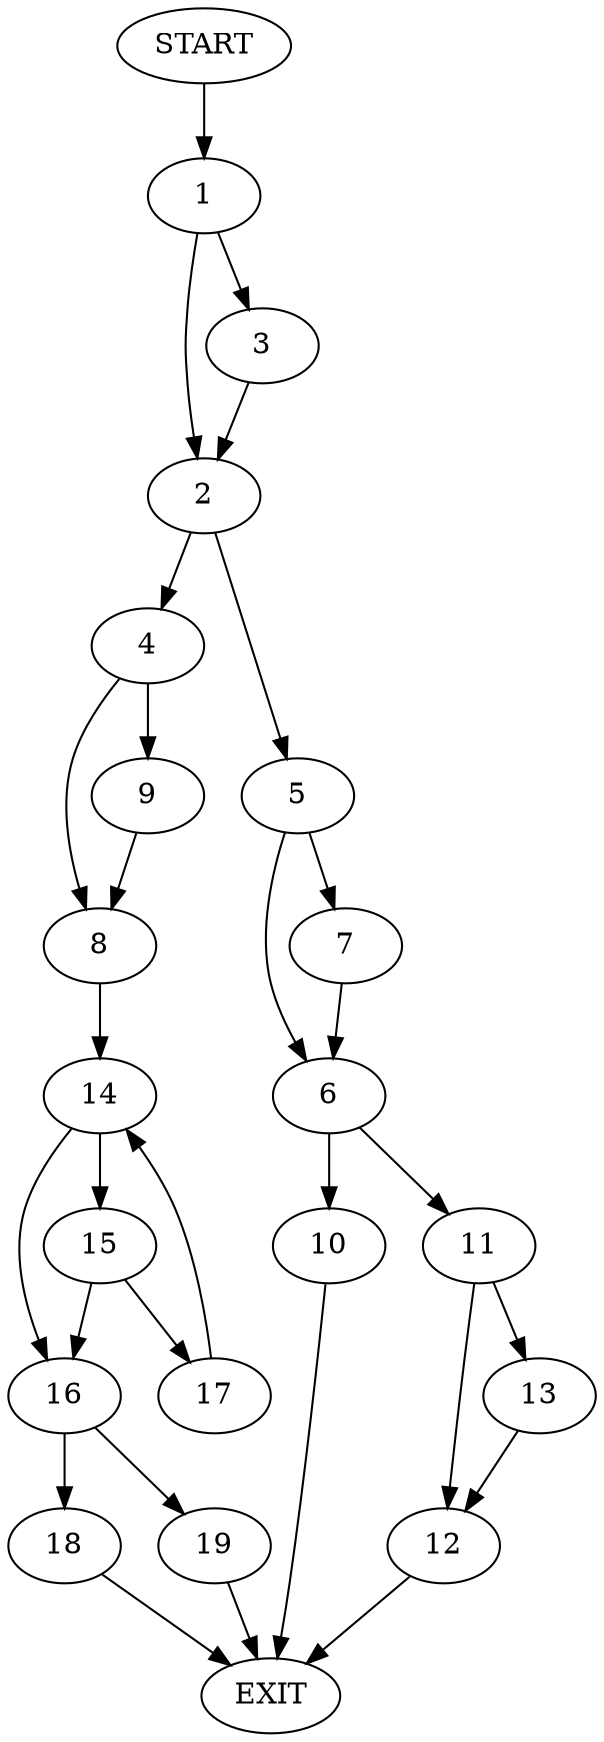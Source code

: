 digraph {
0 [label="START"]
20 [label="EXIT"]
0 -> 1
1 -> 2
1 -> 3
2 -> 4
2 -> 5
3 -> 2
5 -> 6
5 -> 7
4 -> 8
4 -> 9
6 -> 10
6 -> 11
7 -> 6
10 -> 20
11 -> 12
11 -> 13
12 -> 20
13 -> 12
8 -> 14
9 -> 8
14 -> 15
14 -> 16
15 -> 17
15 -> 16
16 -> 18
16 -> 19
17 -> 14
19 -> 20
18 -> 20
}
